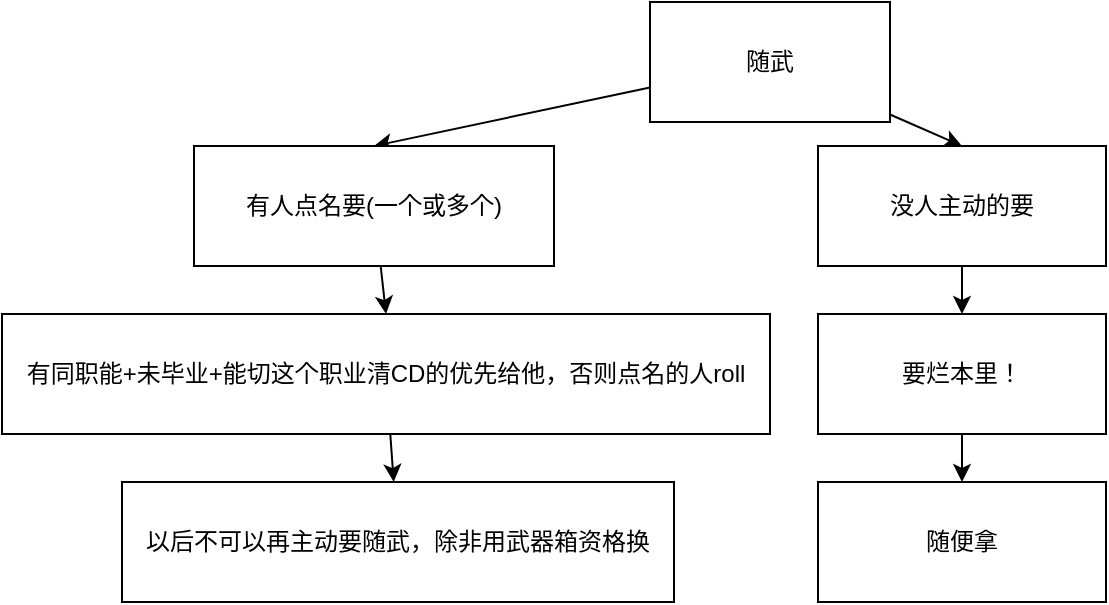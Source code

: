<mxfile>
    <diagram id="xTvcX65_pdGpzwv5PZm7" name="第 1 页">
        <mxGraphModel dx="722" dy="787" grid="0" gridSize="12" guides="1" tooltips="1" connect="1" arrows="1" fold="1" page="0" pageScale="1" pageWidth="827" pageHeight="1169" background="none" math="0" shadow="0">
            <root>
                <mxCell id="0"/>
                <mxCell id="1" parent="0"/>
                <mxCell id="5" style="edgeStyle=none;html=1;entryX=0.5;entryY=0;entryDx=0;entryDy=0;" parent="1" source="2" target="3" edge="1">
                    <mxGeometry relative="1" as="geometry"/>
                </mxCell>
                <mxCell id="6" style="edgeStyle=none;html=1;entryX=0.5;entryY=0;entryDx=0;entryDy=0;" parent="1" source="2" target="4" edge="1">
                    <mxGeometry relative="1" as="geometry"/>
                </mxCell>
                <mxCell id="2" value="随武" style="rounded=0;whiteSpace=wrap;html=1;" parent="1" vertex="1">
                    <mxGeometry x="396" y="204" width="120" height="60" as="geometry"/>
                </mxCell>
                <mxCell id="153" style="edgeStyle=none;html=1;entryX=0.5;entryY=0;entryDx=0;entryDy=0;" edge="1" parent="1" source="3" target="20">
                    <mxGeometry relative="1" as="geometry"/>
                </mxCell>
                <mxCell id="3" value="有人点名要(一个或多个)" style="rounded=0;whiteSpace=wrap;html=1;" parent="1" vertex="1">
                    <mxGeometry x="168" y="276" width="180" height="60" as="geometry"/>
                </mxCell>
                <mxCell id="146" style="edgeStyle=none;html=1;entryX=0.5;entryY=0;entryDx=0;entryDy=0;" parent="1" source="4" target="43" edge="1">
                    <mxGeometry relative="1" as="geometry"/>
                </mxCell>
                <mxCell id="4" value="没人主动的要" style="rounded=0;whiteSpace=wrap;html=1;glass=0;shadow=0;" parent="1" vertex="1">
                    <mxGeometry x="480" y="276" width="144" height="60" as="geometry"/>
                </mxCell>
                <mxCell id="148" style="edgeStyle=none;html=1;exitX=0.5;exitY=0;exitDx=0;exitDy=0;" parent="1" source="9" edge="1">
                    <mxGeometry relative="1" as="geometry">
                        <mxPoint x="308" y="465" as="targetPoint"/>
                    </mxGeometry>
                </mxCell>
                <mxCell id="9" value="以后不可以再主动要随武，除非用武器箱资格换" style="rounded=0;whiteSpace=wrap;html=1;" parent="1" vertex="1">
                    <mxGeometry x="132" y="444" width="276" height="60" as="geometry"/>
                </mxCell>
                <mxCell id="154" style="edgeStyle=none;html=1;" edge="1" parent="1" source="20" target="9">
                    <mxGeometry relative="1" as="geometry"/>
                </mxCell>
                <mxCell id="20" value="有同职能+未毕业+能切这个职业清CD的优先给他，否则点名的人roll" style="rounded=0;whiteSpace=wrap;html=1;" parent="1" vertex="1">
                    <mxGeometry x="72" y="360" width="384" height="60" as="geometry"/>
                </mxCell>
                <mxCell id="97" style="edgeStyle=none;html=1;entryX=0.5;entryY=0;entryDx=0;entryDy=0;fontSize=34;" parent="1" source="43" target="45" edge="1">
                    <mxGeometry relative="1" as="geometry"/>
                </mxCell>
                <mxCell id="43" value="要烂本里！" style="rounded=0;whiteSpace=wrap;html=1;glass=0;shadow=0;strokeWidth=1;" parent="1" vertex="1">
                    <mxGeometry x="480" y="360" width="144" height="60" as="geometry"/>
                </mxCell>
                <mxCell id="45" value="随便拿" style="rounded=0;whiteSpace=wrap;html=1;glass=0;shadow=0;strokeWidth=1;" parent="1" vertex="1">
                    <mxGeometry x="480" y="444" width="144" height="60" as="geometry"/>
                </mxCell>
            </root>
        </mxGraphModel>
    </diagram>
</mxfile>